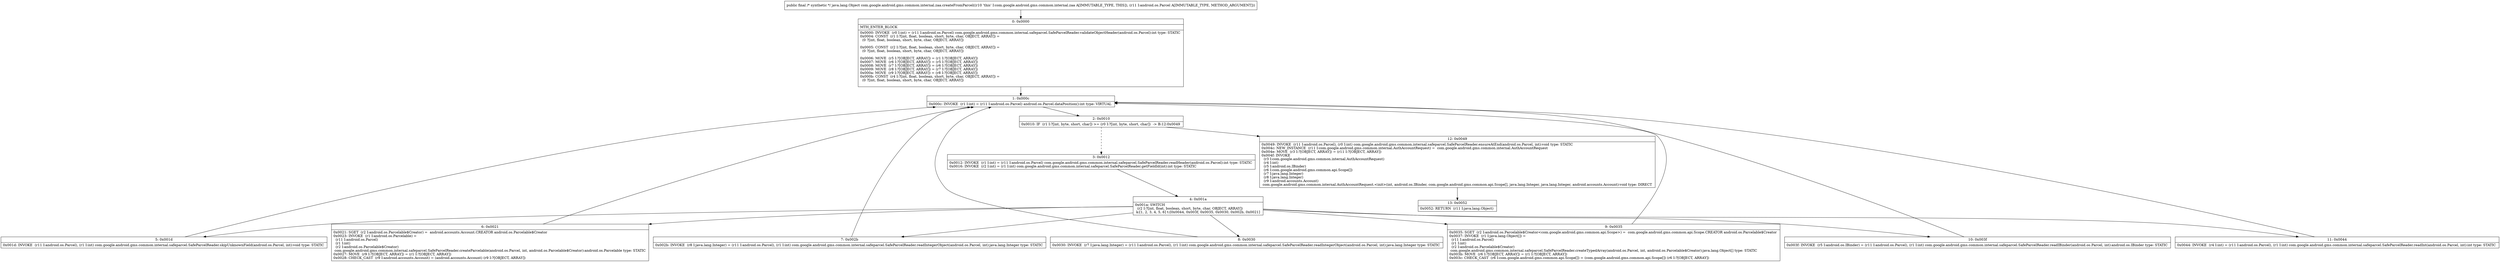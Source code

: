 digraph "CFG forcom.google.android.gms.common.internal.zaa.createFromParcel(Landroid\/os\/Parcel;)Ljava\/lang\/Object;" {
Node_0 [shape=record,label="{0\:\ 0x0000|MTH_ENTER_BLOCK\l|0x0000: INVOKE  (r0 I:int) = (r11 I:android.os.Parcel) com.google.android.gms.common.internal.safeparcel.SafeParcelReader.validateObjectHeader(android.os.Parcel):int type: STATIC \l0x0004: CONST  (r1 I:?[int, float, boolean, short, byte, char, OBJECT, ARRAY]) = \l  (0 ?[int, float, boolean, short, byte, char, OBJECT, ARRAY])\l \l0x0005: CONST  (r2 I:?[int, float, boolean, short, byte, char, OBJECT, ARRAY]) = \l  (0 ?[int, float, boolean, short, byte, char, OBJECT, ARRAY])\l \l0x0006: MOVE  (r5 I:?[OBJECT, ARRAY]) = (r1 I:?[OBJECT, ARRAY]) \l0x0007: MOVE  (r6 I:?[OBJECT, ARRAY]) = (r5 I:?[OBJECT, ARRAY]) \l0x0008: MOVE  (r7 I:?[OBJECT, ARRAY]) = (r6 I:?[OBJECT, ARRAY]) \l0x0009: MOVE  (r8 I:?[OBJECT, ARRAY]) = (r7 I:?[OBJECT, ARRAY]) \l0x000a: MOVE  (r9 I:?[OBJECT, ARRAY]) = (r8 I:?[OBJECT, ARRAY]) \l0x000b: CONST  (r4 I:?[int, float, boolean, short, byte, char, OBJECT, ARRAY]) = \l  (0 ?[int, float, boolean, short, byte, char, OBJECT, ARRAY])\l \l}"];
Node_1 [shape=record,label="{1\:\ 0x000c|0x000c: INVOKE  (r1 I:int) = (r11 I:android.os.Parcel) android.os.Parcel.dataPosition():int type: VIRTUAL \l}"];
Node_2 [shape=record,label="{2\:\ 0x0010|0x0010: IF  (r1 I:?[int, byte, short, char]) \>= (r0 I:?[int, byte, short, char])  \-\> B:12:0x0049 \l}"];
Node_3 [shape=record,label="{3\:\ 0x0012|0x0012: INVOKE  (r1 I:int) = (r11 I:android.os.Parcel) com.google.android.gms.common.internal.safeparcel.SafeParcelReader.readHeader(android.os.Parcel):int type: STATIC \l0x0016: INVOKE  (r2 I:int) = (r1 I:int) com.google.android.gms.common.internal.safeparcel.SafeParcelReader.getFieldId(int):int type: STATIC \l}"];
Node_4 [shape=record,label="{4\:\ 0x001a|0x001a: SWITCH  \l  (r2 I:?[int, float, boolean, short, byte, char, OBJECT, ARRAY])\l k:[1, 2, 3, 4, 5, 6] t:[0x0044, 0x003f, 0x0035, 0x0030, 0x002b, 0x0021] \l}"];
Node_5 [shape=record,label="{5\:\ 0x001d|0x001d: INVOKE  (r11 I:android.os.Parcel), (r1 I:int) com.google.android.gms.common.internal.safeparcel.SafeParcelReader.skipUnknownField(android.os.Parcel, int):void type: STATIC \l}"];
Node_6 [shape=record,label="{6\:\ 0x0021|0x0021: SGET  (r2 I:android.os.Parcelable$Creator) =  android.accounts.Account.CREATOR android.os.Parcelable$Creator \l0x0023: INVOKE  (r1 I:android.os.Parcelable) = \l  (r11 I:android.os.Parcel)\l  (r1 I:int)\l  (r2 I:android.os.Parcelable$Creator)\l com.google.android.gms.common.internal.safeparcel.SafeParcelReader.createParcelable(android.os.Parcel, int, android.os.Parcelable$Creator):android.os.Parcelable type: STATIC \l0x0027: MOVE  (r9 I:?[OBJECT, ARRAY]) = (r1 I:?[OBJECT, ARRAY]) \l0x0028: CHECK_CAST  (r9 I:android.accounts.Account) = (android.accounts.Account) (r9 I:?[OBJECT, ARRAY]) \l}"];
Node_7 [shape=record,label="{7\:\ 0x002b|0x002b: INVOKE  (r8 I:java.lang.Integer) = (r11 I:android.os.Parcel), (r1 I:int) com.google.android.gms.common.internal.safeparcel.SafeParcelReader.readIntegerObject(android.os.Parcel, int):java.lang.Integer type: STATIC \l}"];
Node_8 [shape=record,label="{8\:\ 0x0030|0x0030: INVOKE  (r7 I:java.lang.Integer) = (r11 I:android.os.Parcel), (r1 I:int) com.google.android.gms.common.internal.safeparcel.SafeParcelReader.readIntegerObject(android.os.Parcel, int):java.lang.Integer type: STATIC \l}"];
Node_9 [shape=record,label="{9\:\ 0x0035|0x0035: SGET  (r2 I:android.os.Parcelable$Creator\<com.google.android.gms.common.api.Scope\>) =  com.google.android.gms.common.api.Scope.CREATOR android.os.Parcelable$Creator \l0x0037: INVOKE  (r1 I:java.lang.Object[]) = \l  (r11 I:android.os.Parcel)\l  (r1 I:int)\l  (r2 I:android.os.Parcelable$Creator)\l com.google.android.gms.common.internal.safeparcel.SafeParcelReader.createTypedArray(android.os.Parcel, int, android.os.Parcelable$Creator):java.lang.Object[] type: STATIC \l0x003b: MOVE  (r6 I:?[OBJECT, ARRAY]) = (r1 I:?[OBJECT, ARRAY]) \l0x003c: CHECK_CAST  (r6 I:com.google.android.gms.common.api.Scope[]) = (com.google.android.gms.common.api.Scope[]) (r6 I:?[OBJECT, ARRAY]) \l}"];
Node_10 [shape=record,label="{10\:\ 0x003f|0x003f: INVOKE  (r5 I:android.os.IBinder) = (r11 I:android.os.Parcel), (r1 I:int) com.google.android.gms.common.internal.safeparcel.SafeParcelReader.readIBinder(android.os.Parcel, int):android.os.IBinder type: STATIC \l}"];
Node_11 [shape=record,label="{11\:\ 0x0044|0x0044: INVOKE  (r4 I:int) = (r11 I:android.os.Parcel), (r1 I:int) com.google.android.gms.common.internal.safeparcel.SafeParcelReader.readInt(android.os.Parcel, int):int type: STATIC \l}"];
Node_12 [shape=record,label="{12\:\ 0x0049|0x0049: INVOKE  (r11 I:android.os.Parcel), (r0 I:int) com.google.android.gms.common.internal.safeparcel.SafeParcelReader.ensureAtEnd(android.os.Parcel, int):void type: STATIC \l0x004c: NEW_INSTANCE  (r11 I:com.google.android.gms.common.internal.AuthAccountRequest) =  com.google.android.gms.common.internal.AuthAccountRequest \l0x004e: MOVE  (r3 I:?[OBJECT, ARRAY]) = (r11 I:?[OBJECT, ARRAY]) \l0x004f: INVOKE  \l  (r3 I:com.google.android.gms.common.internal.AuthAccountRequest)\l  (r4 I:int)\l  (r5 I:android.os.IBinder)\l  (r6 I:com.google.android.gms.common.api.Scope[])\l  (r7 I:java.lang.Integer)\l  (r8 I:java.lang.Integer)\l  (r9 I:android.accounts.Account)\l com.google.android.gms.common.internal.AuthAccountRequest.\<init\>(int, android.os.IBinder, com.google.android.gms.common.api.Scope[], java.lang.Integer, java.lang.Integer, android.accounts.Account):void type: DIRECT \l}"];
Node_13 [shape=record,label="{13\:\ 0x0052|0x0052: RETURN  (r11 I:java.lang.Object) \l}"];
MethodNode[shape=record,label="{public final \/* synthetic *\/ java.lang.Object com.google.android.gms.common.internal.zaa.createFromParcel((r10 'this' I:com.google.android.gms.common.internal.zaa A[IMMUTABLE_TYPE, THIS]), (r11 I:android.os.Parcel A[IMMUTABLE_TYPE, METHOD_ARGUMENT])) }"];
MethodNode -> Node_0;
Node_0 -> Node_1;
Node_1 -> Node_2;
Node_2 -> Node_3[style=dashed];
Node_2 -> Node_12;
Node_3 -> Node_4;
Node_4 -> Node_5;
Node_4 -> Node_6;
Node_4 -> Node_7;
Node_4 -> Node_8;
Node_4 -> Node_9;
Node_4 -> Node_10;
Node_4 -> Node_11;
Node_5 -> Node_1;
Node_6 -> Node_1;
Node_7 -> Node_1;
Node_8 -> Node_1;
Node_9 -> Node_1;
Node_10 -> Node_1;
Node_11 -> Node_1;
Node_12 -> Node_13;
}

